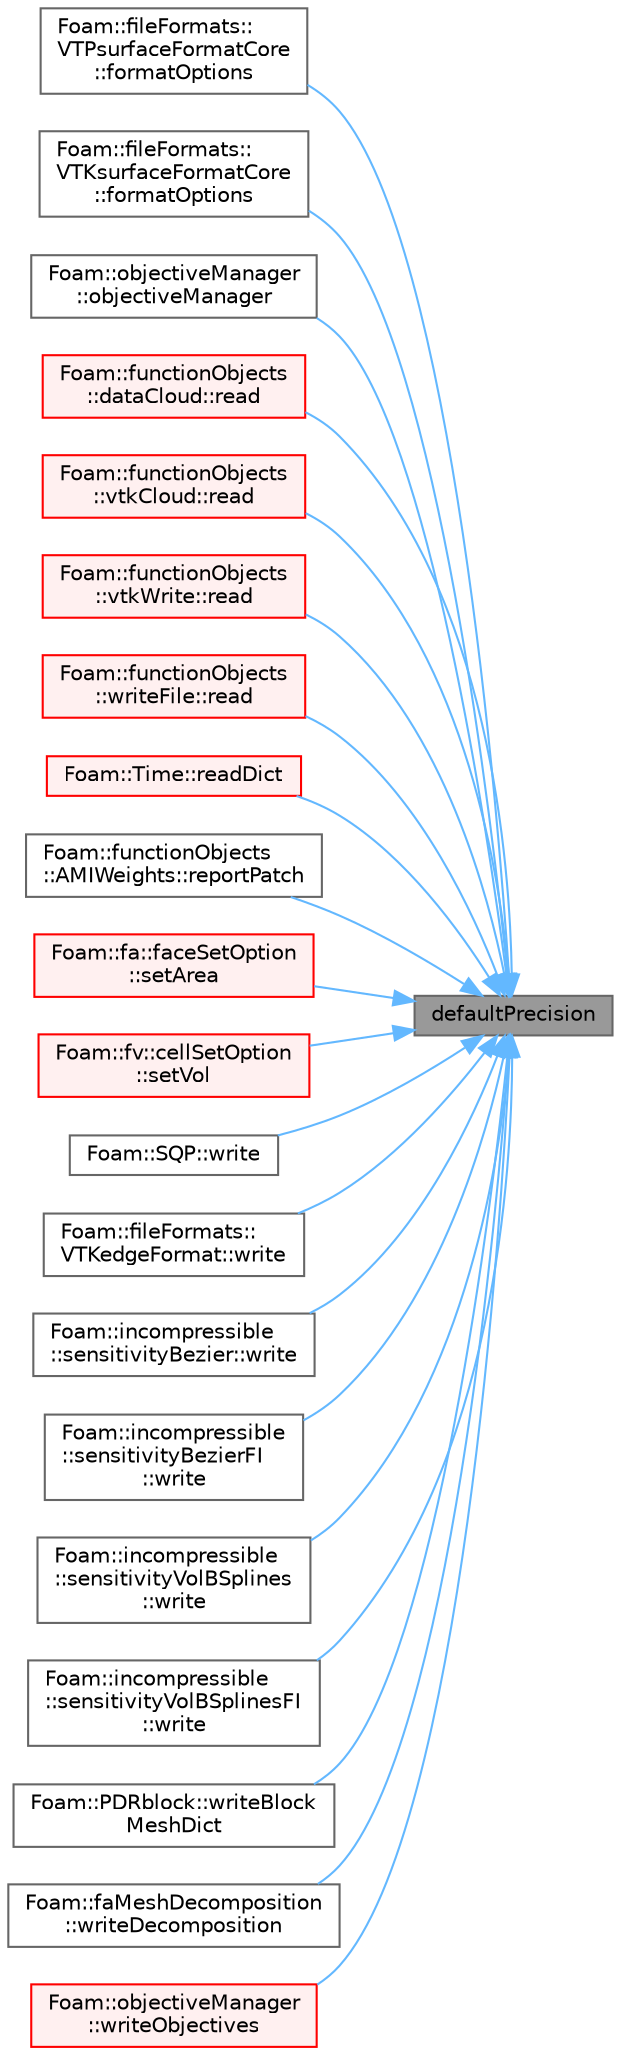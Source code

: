digraph "defaultPrecision"
{
 // LATEX_PDF_SIZE
  bgcolor="transparent";
  edge [fontname=Helvetica,fontsize=10,labelfontname=Helvetica,labelfontsize=10];
  node [fontname=Helvetica,fontsize=10,shape=box,height=0.2,width=0.4];
  rankdir="RL";
  Node1 [id="Node000001",label="defaultPrecision",height=0.2,width=0.4,color="gray40", fillcolor="grey60", style="filled", fontcolor="black",tooltip=" "];
  Node1 -> Node2 [id="edge1_Node000001_Node000002",dir="back",color="steelblue1",style="solid",tooltip=" "];
  Node2 [id="Node000002",label="Foam::fileFormats::\lVTPsurfaceFormatCore\l::formatOptions",height=0.2,width=0.4,color="grey40", fillcolor="white", style="filled",URL="$classFoam_1_1fileFormats_1_1VTPsurfaceFormatCore.html#a714920e5b4a597d114b80d1b3e5b898d",tooltip=" "];
  Node1 -> Node3 [id="edge2_Node000001_Node000003",dir="back",color="steelblue1",style="solid",tooltip=" "];
  Node3 [id="Node000003",label="Foam::fileFormats::\lVTKsurfaceFormatCore\l::formatOptions",height=0.2,width=0.4,color="grey40", fillcolor="white", style="filled",URL="$classFoam_1_1fileFormats_1_1VTKsurfaceFormatCore.html#a39d44529ca41198d1f29cb670c5512ff",tooltip=" "];
  Node1 -> Node4 [id="edge3_Node000001_Node000004",dir="back",color="steelblue1",style="solid",tooltip=" "];
  Node4 [id="Node000004",label="Foam::objectiveManager\l::objectiveManager",height=0.2,width=0.4,color="grey40", fillcolor="white", style="filled",URL="$classFoam_1_1objectiveManager.html#ace946a222423e51ee454eaece15f1adb",tooltip=" "];
  Node1 -> Node5 [id="edge4_Node000001_Node000005",dir="back",color="steelblue1",style="solid",tooltip=" "];
  Node5 [id="Node000005",label="Foam::functionObjects\l::dataCloud::read",height=0.2,width=0.4,color="red", fillcolor="#FFF0F0", style="filled",URL="$classFoam_1_1functionObjects_1_1dataCloud.html#a6ce0c64db98eb6144d363dbfc86104eb",tooltip=" "];
  Node1 -> Node7 [id="edge5_Node000001_Node000007",dir="back",color="steelblue1",style="solid",tooltip=" "];
  Node7 [id="Node000007",label="Foam::functionObjects\l::vtkCloud::read",height=0.2,width=0.4,color="red", fillcolor="#FFF0F0", style="filled",URL="$classFoam_1_1functionObjects_1_1vtkCloud.html#a6ce0c64db98eb6144d363dbfc86104eb",tooltip=" "];
  Node1 -> Node9 [id="edge6_Node000001_Node000009",dir="back",color="steelblue1",style="solid",tooltip=" "];
  Node9 [id="Node000009",label="Foam::functionObjects\l::vtkWrite::read",height=0.2,width=0.4,color="red", fillcolor="#FFF0F0", style="filled",URL="$classFoam_1_1functionObjects_1_1vtkWrite.html#a6ce0c64db98eb6144d363dbfc86104eb",tooltip=" "];
  Node1 -> Node11 [id="edge7_Node000001_Node000011",dir="back",color="steelblue1",style="solid",tooltip=" "];
  Node11 [id="Node000011",label="Foam::functionObjects\l::writeFile::read",height=0.2,width=0.4,color="red", fillcolor="#FFF0F0", style="filled",URL="$classFoam_1_1functionObjects_1_1writeFile.html#a6ce0c64db98eb6144d363dbfc86104eb",tooltip=" "];
  Node1 -> Node94 [id="edge8_Node000001_Node000094",dir="back",color="steelblue1",style="solid",tooltip=" "];
  Node94 [id="Node000094",label="Foam::Time::readDict",height=0.2,width=0.4,color="red", fillcolor="#FFF0F0", style="filled",URL="$classFoam_1_1Time.html#a09f8bbb748b599cf713fa2e07ec7e0b4",tooltip=" "];
  Node1 -> Node97 [id="edge9_Node000001_Node000097",dir="back",color="steelblue1",style="solid",tooltip=" "];
  Node97 [id="Node000097",label="Foam::functionObjects\l::AMIWeights::reportPatch",height=0.2,width=0.4,color="grey40", fillcolor="white", style="filled",URL="$classFoam_1_1functionObjects_1_1AMIWeights.html#a444e095615c1f6686da05c788a2a10ee",tooltip=" "];
  Node1 -> Node98 [id="edge10_Node000001_Node000098",dir="back",color="steelblue1",style="solid",tooltip=" "];
  Node98 [id="Node000098",label="Foam::fa::faceSetOption\l::setArea",height=0.2,width=0.4,color="red", fillcolor="#FFF0F0", style="filled",URL="$classFoam_1_1fa_1_1faceSetOption.html#afcf817b2e48469eb5f92807ba2fbc792",tooltip=" "];
  Node1 -> Node100 [id="edge11_Node000001_Node000100",dir="back",color="steelblue1",style="solid",tooltip=" "];
  Node100 [id="Node000100",label="Foam::fv::cellSetOption\l::setVol",height=0.2,width=0.4,color="red", fillcolor="#FFF0F0", style="filled",URL="$classFoam_1_1fv_1_1cellSetOption.html#afd352fd7e60de71436f60e4361b955eb",tooltip=" "];
  Node1 -> Node102 [id="edge12_Node000001_Node000102",dir="back",color="steelblue1",style="solid",tooltip=" "];
  Node102 [id="Node000102",label="Foam::SQP::write",height=0.2,width=0.4,color="grey40", fillcolor="white", style="filled",URL="$classFoam_1_1SQP.html#aac759501cf6c7895a70eecbef0226ae1",tooltip=" "];
  Node1 -> Node103 [id="edge13_Node000001_Node000103",dir="back",color="steelblue1",style="solid",tooltip=" "];
  Node103 [id="Node000103",label="Foam::fileFormats::\lVTKedgeFormat::write",height=0.2,width=0.4,color="grey40", fillcolor="white", style="filled",URL="$classFoam_1_1fileFormats_1_1VTKedgeFormat.html#af2efd70fe10200fd1d7674136c937b2d",tooltip=" "];
  Node1 -> Node104 [id="edge14_Node000001_Node000104",dir="back",color="steelblue1",style="solid",tooltip=" "];
  Node104 [id="Node000104",label="Foam::incompressible\l::sensitivityBezier::write",height=0.2,width=0.4,color="grey40", fillcolor="white", style="filled",URL="$classFoam_1_1incompressible_1_1sensitivityBezier.html#a74aade235ae61d8d8caa27145351dbc0",tooltip=" "];
  Node1 -> Node105 [id="edge15_Node000001_Node000105",dir="back",color="steelblue1",style="solid",tooltip=" "];
  Node105 [id="Node000105",label="Foam::incompressible\l::sensitivityBezierFI\l::write",height=0.2,width=0.4,color="grey40", fillcolor="white", style="filled",URL="$classFoam_1_1incompressible_1_1sensitivityBezierFI.html#a74aade235ae61d8d8caa27145351dbc0",tooltip=" "];
  Node1 -> Node106 [id="edge16_Node000001_Node000106",dir="back",color="steelblue1",style="solid",tooltip=" "];
  Node106 [id="Node000106",label="Foam::incompressible\l::sensitivityVolBSplines\l::write",height=0.2,width=0.4,color="grey40", fillcolor="white", style="filled",URL="$classFoam_1_1incompressible_1_1sensitivityVolBSplines.html#a74aade235ae61d8d8caa27145351dbc0",tooltip=" "];
  Node1 -> Node107 [id="edge17_Node000001_Node000107",dir="back",color="steelblue1",style="solid",tooltip=" "];
  Node107 [id="Node000107",label="Foam::incompressible\l::sensitivityVolBSplinesFI\l::write",height=0.2,width=0.4,color="grey40", fillcolor="white", style="filled",URL="$classFoam_1_1incompressible_1_1sensitivityVolBSplinesFI.html#a74aade235ae61d8d8caa27145351dbc0",tooltip=" "];
  Node1 -> Node108 [id="edge18_Node000001_Node000108",dir="back",color="steelblue1",style="solid",tooltip=" "];
  Node108 [id="Node000108",label="Foam::PDRblock::writeBlock\lMeshDict",height=0.2,width=0.4,color="grey40", fillcolor="white", style="filled",URL="$classFoam_1_1PDRblock.html#ada4f17289c44725a46a616dd22bbcff3",tooltip=" "];
  Node1 -> Node109 [id="edge19_Node000001_Node000109",dir="back",color="steelblue1",style="solid",tooltip=" "];
  Node109 [id="Node000109",label="Foam::faMeshDecomposition\l::writeDecomposition",height=0.2,width=0.4,color="grey40", fillcolor="white", style="filled",URL="$classFoam_1_1faMeshDecomposition.html#a168ca8012884594894b2ddfe3fd6c0b1",tooltip=" "];
  Node1 -> Node110 [id="edge20_Node000001_Node000110",dir="back",color="steelblue1",style="solid",tooltip=" "];
  Node110 [id="Node000110",label="Foam::objectiveManager\l::writeObjectives",height=0.2,width=0.4,color="red", fillcolor="#FFF0F0", style="filled",URL="$classFoam_1_1objectiveManager.html#a158c31398ac542652afb15a342be5f83",tooltip=" "];
}
